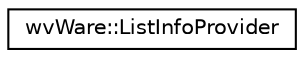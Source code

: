 digraph "类继承关系图"
{
  edge [fontname="Helvetica",fontsize="10",labelfontname="Helvetica",labelfontsize="10"];
  node [fontname="Helvetica",fontsize="10",shape=record];
  rankdir="LR";
  Node0 [label="wvWare::ListInfoProvider",height=0.2,width=0.4,color="black", fillcolor="white", style="filled",URL="$classwv_ware_1_1_list_info_provider.html"];
}
